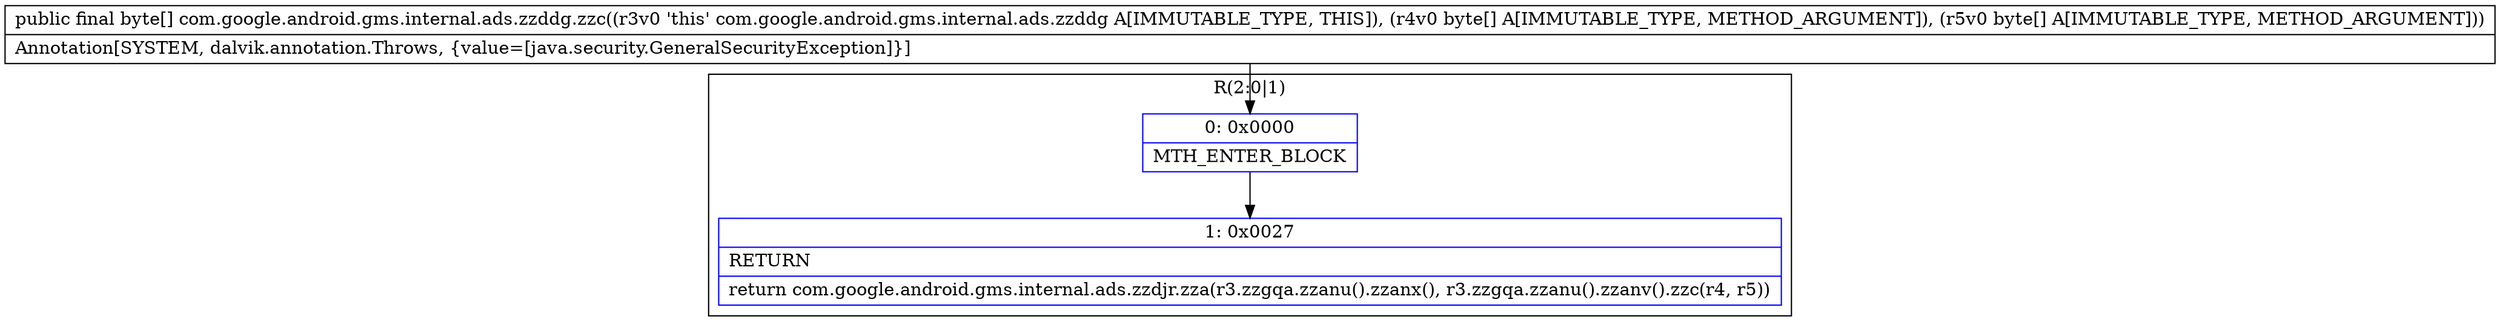 digraph "CFG forcom.google.android.gms.internal.ads.zzddg.zzc([B[B)[B" {
subgraph cluster_Region_1531027786 {
label = "R(2:0|1)";
node [shape=record,color=blue];
Node_0 [shape=record,label="{0\:\ 0x0000|MTH_ENTER_BLOCK\l}"];
Node_1 [shape=record,label="{1\:\ 0x0027|RETURN\l|return com.google.android.gms.internal.ads.zzdjr.zza(r3.zzgqa.zzanu().zzanx(), r3.zzgqa.zzanu().zzanv().zzc(r4, r5))\l}"];
}
MethodNode[shape=record,label="{public final byte[] com.google.android.gms.internal.ads.zzddg.zzc((r3v0 'this' com.google.android.gms.internal.ads.zzddg A[IMMUTABLE_TYPE, THIS]), (r4v0 byte[] A[IMMUTABLE_TYPE, METHOD_ARGUMENT]), (r5v0 byte[] A[IMMUTABLE_TYPE, METHOD_ARGUMENT]))  | Annotation[SYSTEM, dalvik.annotation.Throws, \{value=[java.security.GeneralSecurityException]\}]\l}"];
MethodNode -> Node_0;
Node_0 -> Node_1;
}

